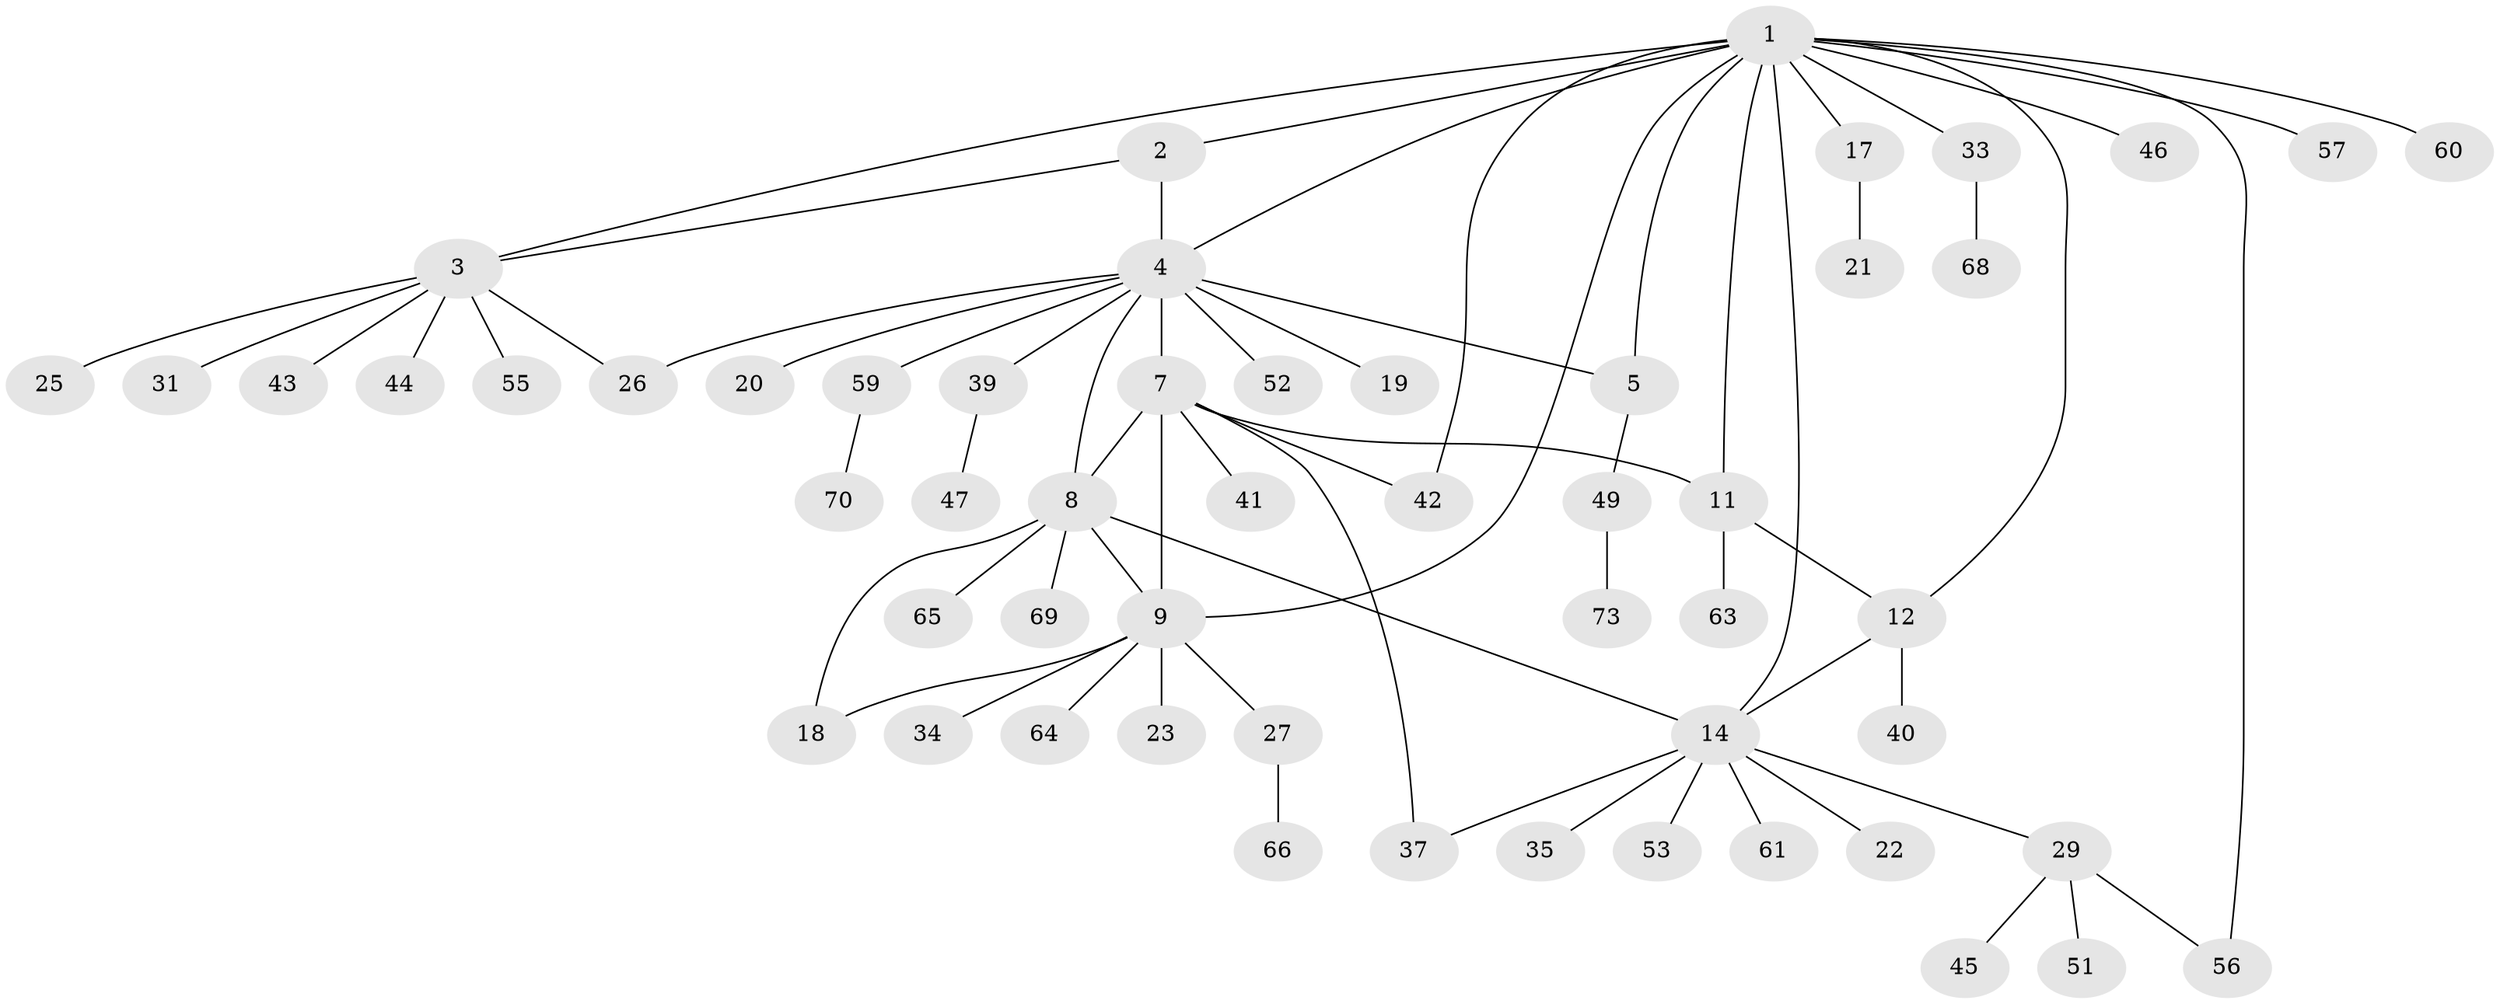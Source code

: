 // Generated by graph-tools (version 1.1) at 2025/24/03/03/25 07:24:17]
// undirected, 54 vertices, 68 edges
graph export_dot {
graph [start="1"]
  node [color=gray90,style=filled];
  1 [super="+10"];
  2;
  3 [super="+16"];
  4 [super="+6"];
  5 [super="+67"];
  7 [super="+38"];
  8 [super="+13"];
  9 [super="+72"];
  11 [super="+58"];
  12 [super="+36"];
  14 [super="+15"];
  17 [super="+28"];
  18;
  19;
  20;
  21 [super="+24"];
  22;
  23;
  25;
  26;
  27 [super="+32"];
  29 [super="+30"];
  31;
  33 [super="+71"];
  34 [super="+48"];
  35 [super="+50"];
  37;
  39;
  40;
  41;
  42;
  43;
  44;
  45;
  46;
  47;
  49 [super="+54"];
  51 [super="+62"];
  52;
  53;
  55;
  56;
  57;
  59;
  60;
  61;
  63;
  64;
  65;
  66;
  68;
  69;
  70;
  73;
  1 -- 2;
  1 -- 3;
  1 -- 9;
  1 -- 14;
  1 -- 42;
  1 -- 57;
  1 -- 60;
  1 -- 33;
  1 -- 4;
  1 -- 5;
  1 -- 11;
  1 -- 12;
  1 -- 46;
  1 -- 17;
  1 -- 56;
  2 -- 3;
  2 -- 4;
  3 -- 44;
  3 -- 55;
  3 -- 25;
  3 -- 26;
  3 -- 43;
  3 -- 31;
  4 -- 5 [weight=2];
  4 -- 26;
  4 -- 39;
  4 -- 7;
  4 -- 19;
  4 -- 20;
  4 -- 52;
  4 -- 59;
  4 -- 8;
  5 -- 49;
  7 -- 8;
  7 -- 9;
  7 -- 11 [weight=2];
  7 -- 37;
  7 -- 41;
  7 -- 42;
  8 -- 9;
  8 -- 65;
  8 -- 18;
  8 -- 69;
  8 -- 14 [weight=2];
  9 -- 18;
  9 -- 23;
  9 -- 27;
  9 -- 34;
  9 -- 64;
  11 -- 12;
  11 -- 63;
  12 -- 14;
  12 -- 40;
  14 -- 37;
  14 -- 29;
  14 -- 35;
  14 -- 61;
  14 -- 53;
  14 -- 22;
  17 -- 21;
  27 -- 66;
  29 -- 45;
  29 -- 56;
  29 -- 51;
  33 -- 68;
  39 -- 47;
  49 -- 73;
  59 -- 70;
}
